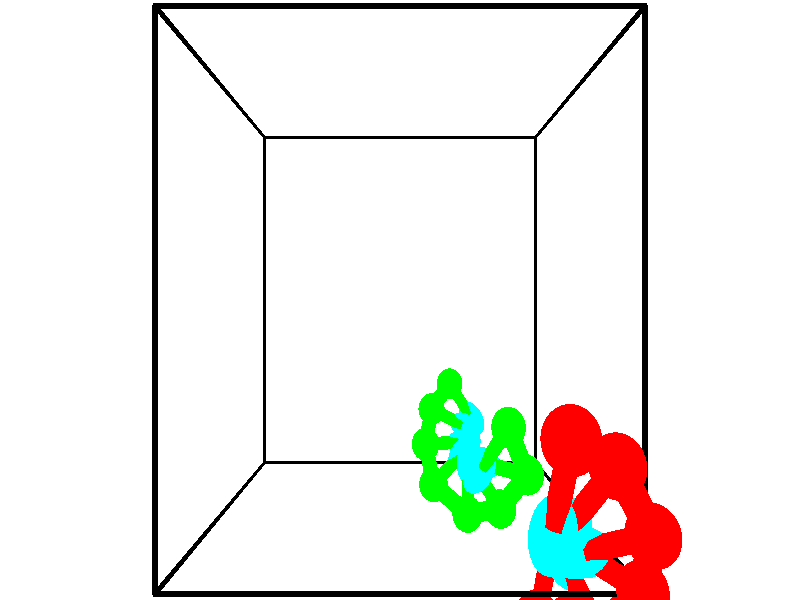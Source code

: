 // switches for output
#declare DRAW_BASES = 1; // possible values are 0, 1; only relevant for DNA ribbons
#declare DRAW_BASES_TYPE = 3; // possible values are 1, 2, 3; only relevant for DNA ribbons
#declare DRAW_FOG = 0; // set to 1 to enable fog

#include "colors.inc"

#include "transforms.inc"
background { rgb <1, 1, 1>}

#default {
   normal{
       ripples 0.25
       frequency 0.20
       turbulence 0.2
       lambda 5
   }
	finish {
		phong 0.1
		phong_size 40.
	}
}

// original window dimensions: 1024x640


// camera settings

camera {
	sky <-0, 1, 0>
	up <-0, 1, 0>
	right 1.6 * <1, 0, 0>
	location <2.5, 2.5, 11.1562>
	look_at <2.5, 2.5, 2.5>
	direction <0, 0, -8.6562>
	angle 67.0682
}


# declare cpy_camera_pos = <2.5, 2.5, 11.1562>;
# if (DRAW_FOG = 1)
fog {
	fog_type 2
	up vnormalize(cpy_camera_pos)
	color rgbt<1,1,1,0.3>
	distance 1e-5
	fog_alt 3e-3
	fog_offset 4
}
# end


// LIGHTS

# declare lum = 6;
global_settings {
	ambient_light rgb lum * <0.05, 0.05, 0.05>
	max_trace_level 15
}# declare cpy_direct_light_amount = 0.25;
light_source
{	1000 * <-1, -1, 1>,
	rgb lum * cpy_direct_light_amount
	parallel
}

light_source
{	1000 * <1, 1, -1>,
	rgb lum * cpy_direct_light_amount
	parallel
}

// strand 0

// nucleotide -1

// particle -1
sphere {
	<4.614513, -1.300539, 4.224882> 0.250000
	pigment { color rgbt <1,0,0,0> }
	no_shadow
}
cylinder {
	<4.841461, -1.438881, 3.925957>,  <4.977630, -1.521886, 3.746602>, 0.100000
	pigment { color rgbt <1,0,0,0> }
	no_shadow
}
cylinder {
	<4.841461, -1.438881, 3.925957>,  <4.614513, -1.300539, 4.224882>, 0.100000
	pigment { color rgbt <1,0,0,0> }
	no_shadow
}

// particle -1
sphere {
	<4.841461, -1.438881, 3.925957> 0.100000
	pigment { color rgbt <1,0,0,0> }
	no_shadow
}
sphere {
	0, 1
	scale<0.080000,0.200000,0.300000>
	matrix <-0.731458, 0.205172, -0.650287,
		0.378232, 0.915581, -0.136569,
		0.567371, -0.345854, -0.747312,
		5.011672, -1.542637, 3.701763>
	pigment { color rgbt <0,1,1,0> }
	no_shadow
}
cylinder {
	<4.564771, -0.766261, 3.789396>,  <4.614513, -1.300539, 4.224882>, 0.130000
	pigment { color rgbt <1,0,0,0> }
	no_shadow
}

// nucleotide -1

// particle -1
sphere {
	<4.564771, -0.766261, 3.789396> 0.250000
	pigment { color rgbt <1,0,0,0> }
	no_shadow
}
cylinder {
	<4.624432, -1.120140, 3.612732>,  <4.660228, -1.332468, 3.506734>, 0.100000
	pigment { color rgbt <1,0,0,0> }
	no_shadow
}
cylinder {
	<4.624432, -1.120140, 3.612732>,  <4.564771, -0.766261, 3.789396>, 0.100000
	pigment { color rgbt <1,0,0,0> }
	no_shadow
}

// particle -1
sphere {
	<4.624432, -1.120140, 3.612732> 0.100000
	pigment { color rgbt <1,0,0,0> }
	no_shadow
}
sphere {
	0, 1
	scale<0.080000,0.200000,0.300000>
	matrix <-0.728671, 0.203594, -0.653902,
		0.668425, 0.419356, -0.614288,
		0.149152, -0.884698, -0.441660,
		4.669177, -1.385549, 3.480234>
	pigment { color rgbt <0,1,1,0> }
	no_shadow
}
cylinder {
	<4.063705, -0.519330, 4.279262>,  <4.564771, -0.766261, 3.789396>, 0.130000
	pigment { color rgbt <1,0,0,0> }
	no_shadow
}

// nucleotide -1

// particle -1
sphere {
	<4.063705, -0.519330, 4.279262> 0.250000
	pigment { color rgbt <1,0,0,0> }
	no_shadow
}
cylinder {
	<4.178535, -0.146820, 4.189537>,  <4.247434, 0.076686, 4.135702>, 0.100000
	pigment { color rgbt <1,0,0,0> }
	no_shadow
}
cylinder {
	<4.178535, -0.146820, 4.189537>,  <4.063705, -0.519330, 4.279262>, 0.100000
	pigment { color rgbt <1,0,0,0> }
	no_shadow
}

// particle -1
sphere {
	<4.178535, -0.146820, 4.189537> 0.100000
	pigment { color rgbt <1,0,0,0> }
	no_shadow
}
sphere {
	0, 1
	scale<0.080000,0.200000,0.300000>
	matrix <-0.166591, 0.279137, 0.945690,
		0.943311, -0.234116, 0.235276,
		0.287075, 0.931274, -0.224311,
		4.264658, 0.132562, 4.122243>
	pigment { color rgbt <0,1,1,0> }
	no_shadow
}
cylinder {
	<4.622919, -0.443145, 4.708652>,  <4.063705, -0.519330, 4.279262>, 0.130000
	pigment { color rgbt <1,0,0,0> }
	no_shadow
}

// nucleotide -1

// particle -1
sphere {
	<4.622919, -0.443145, 4.708652> 0.250000
	pigment { color rgbt <1,0,0,0> }
	no_shadow
}
cylinder {
	<4.427719, -0.103523, 4.627693>,  <4.310599, 0.100250, 4.579118>, 0.100000
	pigment { color rgbt <1,0,0,0> }
	no_shadow
}
cylinder {
	<4.427719, -0.103523, 4.627693>,  <4.622919, -0.443145, 4.708652>, 0.100000
	pigment { color rgbt <1,0,0,0> }
	no_shadow
}

// particle -1
sphere {
	<4.427719, -0.103523, 4.627693> 0.100000
	pigment { color rgbt <1,0,0,0> }
	no_shadow
}
sphere {
	0, 1
	scale<0.080000,0.200000,0.300000>
	matrix <-0.073086, 0.191318, 0.978803,
		0.869779, 0.492447, -0.031309,
		-0.487999, 0.849054, -0.202396,
		4.281320, 0.151193, 4.566975>
	pigment { color rgbt <0,1,1,0> }
	no_shadow
}
cylinder {
	<4.927913, 0.068609, 5.114843>,  <4.622919, -0.443145, 4.708652>, 0.130000
	pigment { color rgbt <1,0,0,0> }
	no_shadow
}

// nucleotide -1

// particle -1
sphere {
	<4.927913, 0.068609, 5.114843> 0.250000
	pigment { color rgbt <1,0,0,0> }
	no_shadow
}
cylinder {
	<4.576485, 0.233597, 5.018524>,  <4.365628, 0.332589, 4.960733>, 0.100000
	pigment { color rgbt <1,0,0,0> }
	no_shadow
}
cylinder {
	<4.576485, 0.233597, 5.018524>,  <4.927913, 0.068609, 5.114843>, 0.100000
	pigment { color rgbt <1,0,0,0> }
	no_shadow
}

// particle -1
sphere {
	<4.576485, 0.233597, 5.018524> 0.100000
	pigment { color rgbt <1,0,0,0> }
	no_shadow
}
sphere {
	0, 1
	scale<0.080000,0.200000,0.300000>
	matrix <-0.130554, 0.277569, 0.951794,
		0.459423, 0.867655, -0.190014,
		-0.878571, 0.412468, -0.240797,
		4.312913, 0.357337, 4.946285>
	pigment { color rgbt <0,1,1,0> }
	no_shadow
}
cylinder {
	<4.869093, 0.659239, 5.502899>,  <4.927913, 0.068609, 5.114843>, 0.130000
	pigment { color rgbt <1,0,0,0> }
	no_shadow
}

// nucleotide -1

// particle -1
sphere {
	<4.869093, 0.659239, 5.502899> 0.250000
	pigment { color rgbt <1,0,0,0> }
	no_shadow
}
cylinder {
	<4.500095, 0.547653, 5.396179>,  <4.278697, 0.480701, 5.332147>, 0.100000
	pigment { color rgbt <1,0,0,0> }
	no_shadow
}
cylinder {
	<4.500095, 0.547653, 5.396179>,  <4.869093, 0.659239, 5.502899>, 0.100000
	pigment { color rgbt <1,0,0,0> }
	no_shadow
}

// particle -1
sphere {
	<4.500095, 0.547653, 5.396179> 0.100000
	pigment { color rgbt <1,0,0,0> }
	no_shadow
}
sphere {
	0, 1
	scale<0.080000,0.200000,0.300000>
	matrix <-0.331855, 0.220100, 0.917294,
		-0.197171, 0.934737, -0.295617,
		-0.922494, -0.278966, -0.266800,
		4.223347, 0.463964, 5.316139>
	pigment { color rgbt <0,1,1,0> }
	no_shadow
}
cylinder {
	<4.456542, 1.252172, 5.720915>,  <4.869093, 0.659239, 5.502899>, 0.130000
	pigment { color rgbt <1,0,0,0> }
	no_shadow
}

// nucleotide -1

// particle -1
sphere {
	<4.456542, 1.252172, 5.720915> 0.250000
	pigment { color rgbt <1,0,0,0> }
	no_shadow
}
cylinder {
	<4.191555, 0.954979, 5.682724>,  <4.032563, 0.776663, 5.659809>, 0.100000
	pigment { color rgbt <1,0,0,0> }
	no_shadow
}
cylinder {
	<4.191555, 0.954979, 5.682724>,  <4.456542, 1.252172, 5.720915>, 0.100000
	pigment { color rgbt <1,0,0,0> }
	no_shadow
}

// particle -1
sphere {
	<4.191555, 0.954979, 5.682724> 0.100000
	pigment { color rgbt <1,0,0,0> }
	no_shadow
}
sphere {
	0, 1
	scale<0.080000,0.200000,0.300000>
	matrix <-0.254369, 0.103234, 0.961582,
		-0.704581, 0.661302, -0.257381,
		-0.662467, -0.742982, -0.095478,
		3.992815, 0.732084, 5.654081>
	pigment { color rgbt <0,1,1,0> }
	no_shadow
}
cylinder {
	<3.932531, 1.521723, 6.102863>,  <4.456542, 1.252172, 5.720915>, 0.130000
	pigment { color rgbt <1,0,0,0> }
	no_shadow
}

// nucleotide -1

// particle -1
sphere {
	<3.932531, 1.521723, 6.102863> 0.250000
	pigment { color rgbt <1,0,0,0> }
	no_shadow
}
cylinder {
	<3.852127, 1.131294, 6.069687>,  <3.803885, 0.897037, 6.049781>, 0.100000
	pigment { color rgbt <1,0,0,0> }
	no_shadow
}
cylinder {
	<3.852127, 1.131294, 6.069687>,  <3.932531, 1.521723, 6.102863>, 0.100000
	pigment { color rgbt <1,0,0,0> }
	no_shadow
}

// particle -1
sphere {
	<3.852127, 1.131294, 6.069687> 0.100000
	pigment { color rgbt <1,0,0,0> }
	no_shadow
}
sphere {
	0, 1
	scale<0.080000,0.200000,0.300000>
	matrix <-0.328152, -0.012682, 0.944540,
		-0.922991, 0.217078, -0.317751,
		-0.201009, -0.976072, -0.082940,
		3.791824, 0.838473, 6.044805>
	pigment { color rgbt <0,1,1,0> }
	no_shadow
}
// strand 1

// nucleotide -1

// particle -1
sphere {
	<4.094552, 0.938951, 2.284586> 0.250000
	pigment { color rgbt <0,1,0,0> }
	no_shadow
}
cylinder {
	<3.852651, 0.621048, 2.264053>,  <3.707510, 0.430306, 2.251734>, 0.100000
	pigment { color rgbt <0,1,0,0> }
	no_shadow
}
cylinder {
	<3.852651, 0.621048, 2.264053>,  <4.094552, 0.938951, 2.284586>, 0.100000
	pigment { color rgbt <0,1,0,0> }
	no_shadow
}

// particle -1
sphere {
	<3.852651, 0.621048, 2.264053> 0.100000
	pigment { color rgbt <0,1,0,0> }
	no_shadow
}
sphere {
	0, 1
	scale<0.080000,0.200000,0.300000>
	matrix <0.083148, 0.001094, -0.996537,
		0.792060, -0.606927, 0.065421,
		-0.604754, -0.794757, -0.051331,
		3.671225, 0.382621, 2.248654>
	pigment { color rgbt <0,1,1,0> }
	no_shadow
}
cylinder {
	<4.428380, 0.286440, 1.997668>,  <4.094552, 0.938951, 2.284586>, 0.130000
	pigment { color rgbt <0,1,0,0> }
	no_shadow
}

// nucleotide -1

// particle -1
sphere {
	<4.428380, 0.286440, 1.997668> 0.250000
	pigment { color rgbt <0,1,0,0> }
	no_shadow
}
cylinder {
	<4.041619, 0.359108, 1.926003>,  <3.809563, 0.402709, 1.883003>, 0.100000
	pigment { color rgbt <0,1,0,0> }
	no_shadow
}
cylinder {
	<4.041619, 0.359108, 1.926003>,  <4.428380, 0.286440, 1.997668>, 0.100000
	pigment { color rgbt <0,1,0,0> }
	no_shadow
}

// particle -1
sphere {
	<4.041619, 0.359108, 1.926003> 0.100000
	pigment { color rgbt <0,1,0,0> }
	no_shadow
}
sphere {
	0, 1
	scale<0.080000,0.200000,0.300000>
	matrix <0.149841, -0.164052, -0.975005,
		-0.206527, -0.969578, 0.131400,
		-0.966899, 0.181676, -0.179164,
		3.751549, 0.413609, 1.872254>
	pigment { color rgbt <0,1,1,0> }
	no_shadow
}
cylinder {
	<4.086608, -0.255690, 1.601259>,  <4.428380, 0.286440, 1.997668>, 0.130000
	pigment { color rgbt <0,1,0,0> }
	no_shadow
}

// nucleotide -1

// particle -1
sphere {
	<4.086608, -0.255690, 1.601259> 0.250000
	pigment { color rgbt <0,1,0,0> }
	no_shadow
}
cylinder {
	<3.847964, 0.053513, 1.514984>,  <3.704778, 0.239034, 1.463219>, 0.100000
	pigment { color rgbt <0,1,0,0> }
	no_shadow
}
cylinder {
	<3.847964, 0.053513, 1.514984>,  <4.086608, -0.255690, 1.601259>, 0.100000
	pigment { color rgbt <0,1,0,0> }
	no_shadow
}

// particle -1
sphere {
	<3.847964, 0.053513, 1.514984> 0.100000
	pigment { color rgbt <0,1,0,0> }
	no_shadow
}
sphere {
	0, 1
	scale<0.080000,0.200000,0.300000>
	matrix <0.188974, -0.125885, -0.973880,
		-0.779966, -0.621784, -0.070974,
		-0.596609, 0.773005, -0.215687,
		3.668982, 0.285414, 1.450278>
	pigment { color rgbt <0,1,1,0> }
	no_shadow
}
cylinder {
	<3.624608, -0.475291, 1.083802>,  <4.086608, -0.255690, 1.601259>, 0.130000
	pigment { color rgbt <0,1,0,0> }
	no_shadow
}

// nucleotide -1

// particle -1
sphere {
	<3.624608, -0.475291, 1.083802> 0.250000
	pigment { color rgbt <0,1,0,0> }
	no_shadow
}
cylinder {
	<3.640048, -0.076111, 1.063393>,  <3.649312, 0.163397, 1.051147>, 0.100000
	pigment { color rgbt <0,1,0,0> }
	no_shadow
}
cylinder {
	<3.640048, -0.076111, 1.063393>,  <3.624608, -0.475291, 1.083802>, 0.100000
	pigment { color rgbt <0,1,0,0> }
	no_shadow
}

// particle -1
sphere {
	<3.640048, -0.076111, 1.063393> 0.100000
	pigment { color rgbt <0,1,0,0> }
	no_shadow
}
sphere {
	0, 1
	scale<0.080000,0.200000,0.300000>
	matrix <0.144397, -0.056097, -0.987928,
		-0.988767, 0.030767, -0.146267,
		0.038601, 0.997951, -0.051025,
		3.651628, 0.223275, 1.048085>
	pigment { color rgbt <0,1,1,0> }
	no_shadow
}
cylinder {
	<3.086819, -0.191321, 0.583200>,  <3.624608, -0.475291, 1.083802>, 0.130000
	pigment { color rgbt <0,1,0,0> }
	no_shadow
}

// nucleotide -1

// particle -1
sphere {
	<3.086819, -0.191321, 0.583200> 0.250000
	pigment { color rgbt <0,1,0,0> }
	no_shadow
}
cylinder {
	<3.383607, 0.076637, 0.593941>,  <3.561680, 0.237412, 0.600385>, 0.100000
	pigment { color rgbt <0,1,0,0> }
	no_shadow
}
cylinder {
	<3.383607, 0.076637, 0.593941>,  <3.086819, -0.191321, 0.583200>, 0.100000
	pigment { color rgbt <0,1,0,0> }
	no_shadow
}

// particle -1
sphere {
	<3.383607, 0.076637, 0.593941> 0.100000
	pigment { color rgbt <0,1,0,0> }
	no_shadow
}
sphere {
	0, 1
	scale<0.080000,0.200000,0.300000>
	matrix <-0.046865, 0.091778, -0.994676,
		-0.668793, 0.736761, 0.099491,
		0.741970, 0.669896, 0.026852,
		3.606198, 0.277606, 0.601996>
	pigment { color rgbt <0,1,1,0> }
	no_shadow
}
cylinder {
	<2.968074, 0.304042, 0.125608>,  <3.086819, -0.191321, 0.583200>, 0.130000
	pigment { color rgbt <0,1,0,0> }
	no_shadow
}

// nucleotide -1

// particle -1
sphere {
	<2.968074, 0.304042, 0.125608> 0.250000
	pigment { color rgbt <0,1,0,0> }
	no_shadow
}
cylinder {
	<3.364166, 0.334625, 0.172249>,  <3.601822, 0.352975, 0.200233>, 0.100000
	pigment { color rgbt <0,1,0,0> }
	no_shadow
}
cylinder {
	<3.364166, 0.334625, 0.172249>,  <2.968074, 0.304042, 0.125608>, 0.100000
	pigment { color rgbt <0,1,0,0> }
	no_shadow
}

// particle -1
sphere {
	<3.364166, 0.334625, 0.172249> 0.100000
	pigment { color rgbt <0,1,0,0> }
	no_shadow
}
sphere {
	0, 1
	scale<0.080000,0.200000,0.300000>
	matrix <0.113128, 0.048303, -0.992406,
		-0.081510, 0.995902, 0.039182,
		0.990231, 0.076458, 0.116601,
		3.661236, 0.357563, 0.207229>
	pigment { color rgbt <0,1,1,0> }
	no_shadow
}
cylinder {
	<3.103665, 0.762192, -0.384669>,  <2.968074, 0.304042, 0.125608>, 0.130000
	pigment { color rgbt <0,1,0,0> }
	no_shadow
}

// nucleotide -1

// particle -1
sphere {
	<3.103665, 0.762192, -0.384669> 0.250000
	pigment { color rgbt <0,1,0,0> }
	no_shadow
}
cylinder {
	<3.462670, 0.620354, -0.279800>,  <3.678073, 0.535251, -0.216880>, 0.100000
	pigment { color rgbt <0,1,0,0> }
	no_shadow
}
cylinder {
	<3.462670, 0.620354, -0.279800>,  <3.103665, 0.762192, -0.384669>, 0.100000
	pigment { color rgbt <0,1,0,0> }
	no_shadow
}

// particle -1
sphere {
	<3.462670, 0.620354, -0.279800> 0.100000
	pigment { color rgbt <0,1,0,0> }
	no_shadow
}
sphere {
	0, 1
	scale<0.080000,0.200000,0.300000>
	matrix <0.283534, 0.008671, -0.958923,
		0.337756, 0.934980, 0.108322,
		0.897513, -0.354595, 0.262170,
		3.731924, 0.513975, -0.201149>
	pigment { color rgbt <0,1,1,0> }
	no_shadow
}
cylinder {
	<3.478903, 1.123874, -0.748900>,  <3.103665, 0.762192, -0.384669>, 0.130000
	pigment { color rgbt <0,1,0,0> }
	no_shadow
}

// nucleotide -1

// particle -1
sphere {
	<3.478903, 1.123874, -0.748900> 0.250000
	pigment { color rgbt <0,1,0,0> }
	no_shadow
}
cylinder {
	<3.716322, 0.817505, -0.650055>,  <3.858773, 0.633684, -0.590748>, 0.100000
	pigment { color rgbt <0,1,0,0> }
	no_shadow
}
cylinder {
	<3.716322, 0.817505, -0.650055>,  <3.478903, 1.123874, -0.748900>, 0.100000
	pigment { color rgbt <0,1,0,0> }
	no_shadow
}

// particle -1
sphere {
	<3.716322, 0.817505, -0.650055> 0.100000
	pigment { color rgbt <0,1,0,0> }
	no_shadow
}
sphere {
	0, 1
	scale<0.080000,0.200000,0.300000>
	matrix <0.337569, -0.041797, -0.940372,
		0.730580, 0.641574, 0.233743,
		0.593548, -0.765922, 0.247112,
		3.894386, 0.587728, -0.575921>
	pigment { color rgbt <0,1,1,0> }
	no_shadow
}
// box output
cylinder {
	<0.000000, 0.000000, 0.000000>,  <5.000000, 0.000000, 0.000000>, 0.025000
	pigment { color rgbt <0,0,0,0> }
	no_shadow
}
cylinder {
	<0.000000, 0.000000, 0.000000>,  <0.000000, 5.000000, 0.000000>, 0.025000
	pigment { color rgbt <0,0,0,0> }
	no_shadow
}
cylinder {
	<0.000000, 0.000000, 0.000000>,  <0.000000, 0.000000, 5.000000>, 0.025000
	pigment { color rgbt <0,0,0,0> }
	no_shadow
}
cylinder {
	<5.000000, 5.000000, 5.000000>,  <0.000000, 5.000000, 5.000000>, 0.025000
	pigment { color rgbt <0,0,0,0> }
	no_shadow
}
cylinder {
	<5.000000, 5.000000, 5.000000>,  <5.000000, 0.000000, 5.000000>, 0.025000
	pigment { color rgbt <0,0,0,0> }
	no_shadow
}
cylinder {
	<5.000000, 5.000000, 5.000000>,  <5.000000, 5.000000, 0.000000>, 0.025000
	pigment { color rgbt <0,0,0,0> }
	no_shadow
}
cylinder {
	<0.000000, 0.000000, 5.000000>,  <0.000000, 5.000000, 5.000000>, 0.025000
	pigment { color rgbt <0,0,0,0> }
	no_shadow
}
cylinder {
	<0.000000, 0.000000, 5.000000>,  <5.000000, 0.000000, 5.000000>, 0.025000
	pigment { color rgbt <0,0,0,0> }
	no_shadow
}
cylinder {
	<5.000000, 5.000000, 0.000000>,  <0.000000, 5.000000, 0.000000>, 0.025000
	pigment { color rgbt <0,0,0,0> }
	no_shadow
}
cylinder {
	<5.000000, 5.000000, 0.000000>,  <5.000000, 0.000000, 0.000000>, 0.025000
	pigment { color rgbt <0,0,0,0> }
	no_shadow
}
cylinder {
	<5.000000, 0.000000, 5.000000>,  <5.000000, 0.000000, 0.000000>, 0.025000
	pigment { color rgbt <0,0,0,0> }
	no_shadow
}
cylinder {
	<0.000000, 5.000000, 0.000000>,  <0.000000, 5.000000, 5.000000>, 0.025000
	pigment { color rgbt <0,0,0,0> }
	no_shadow
}
// end of box output
